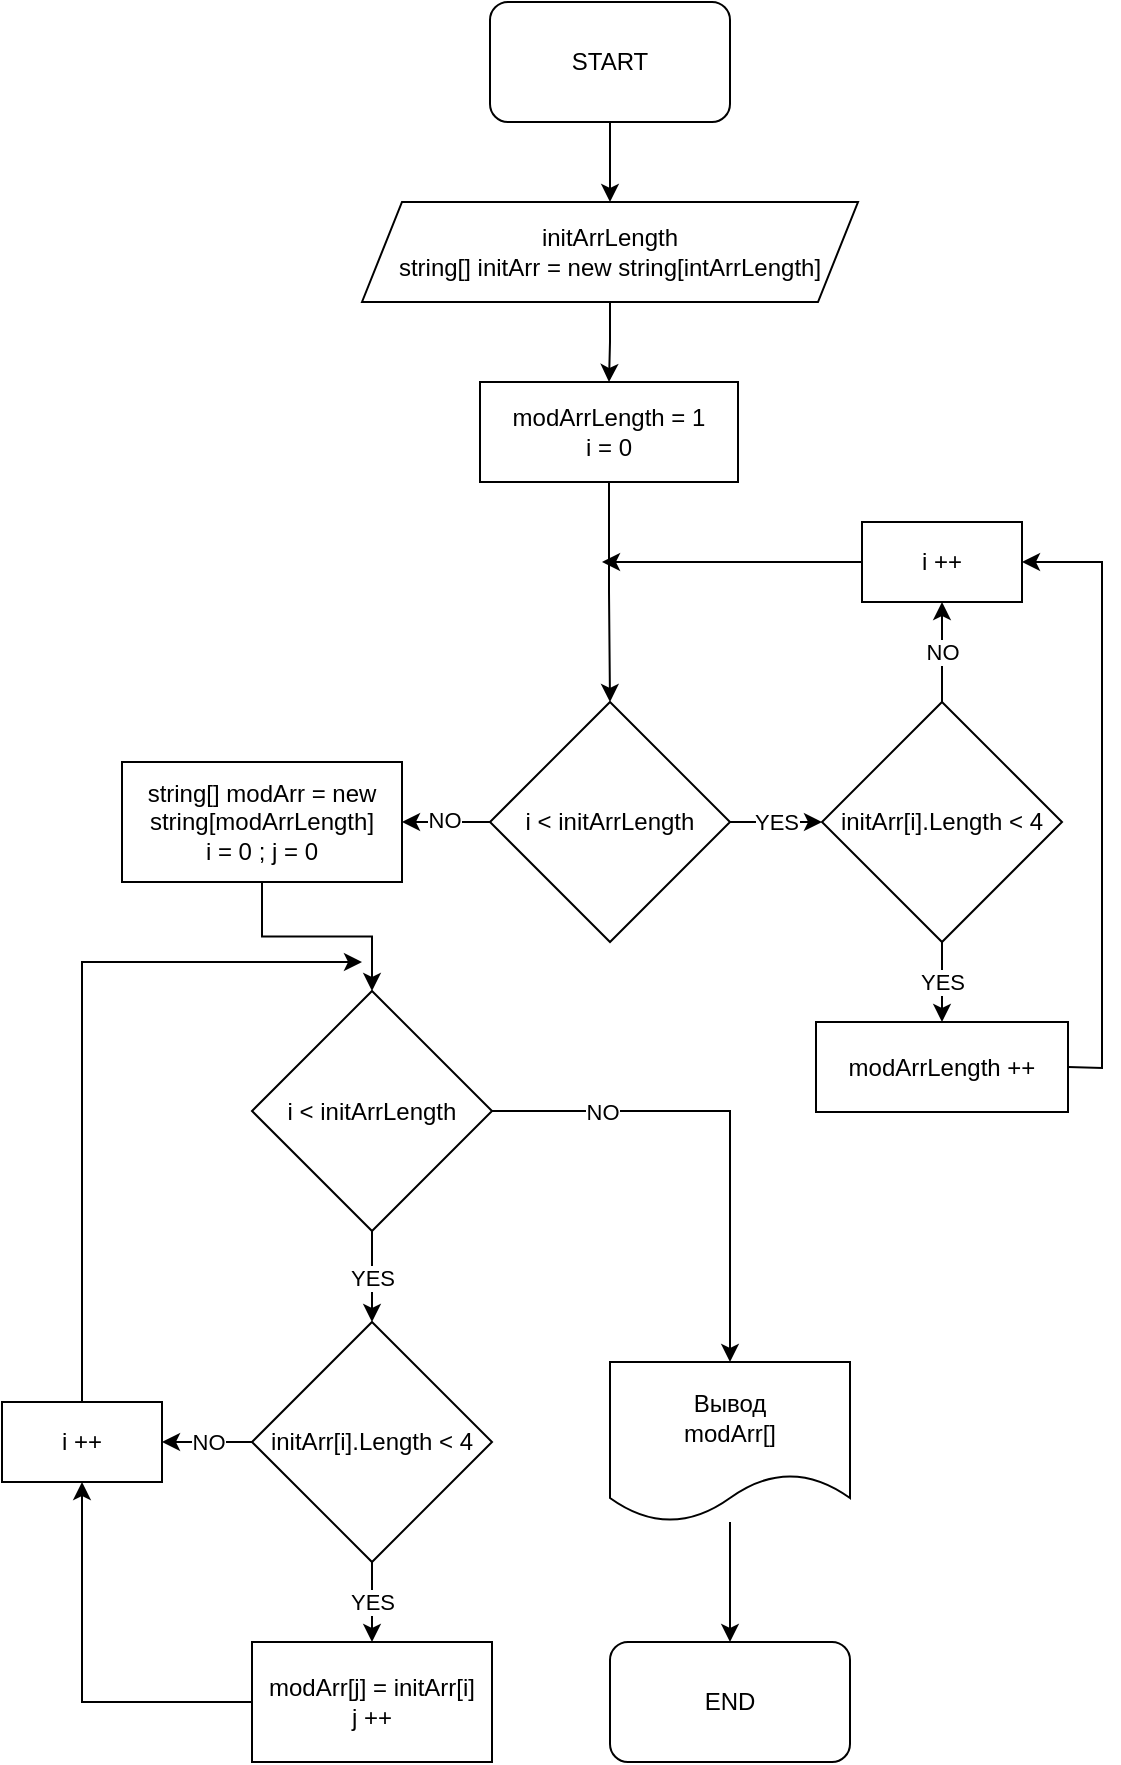 <mxfile version="24.4.0" type="device">
  <diagram name="Страница — 1" id="RrcYfVaWwaxr08F53ndg">
    <mxGraphModel dx="910" dy="418" grid="1" gridSize="10" guides="1" tooltips="1" connect="1" arrows="1" fold="1" page="1" pageScale="1" pageWidth="827" pageHeight="1169" math="0" shadow="0">
      <root>
        <mxCell id="0" />
        <mxCell id="1" parent="0" />
        <mxCell id="gCrWcAFxk7_VopviN0U1-4" value="" style="edgeStyle=orthogonalEdgeStyle;rounded=0;orthogonalLoop=1;jettySize=auto;html=1;" edge="1" parent="1" source="gCrWcAFxk7_VopviN0U1-1" target="gCrWcAFxk7_VopviN0U1-3">
          <mxGeometry relative="1" as="geometry" />
        </mxCell>
        <mxCell id="gCrWcAFxk7_VopviN0U1-1" value="START" style="rounded=1;whiteSpace=wrap;html=1;" vertex="1" parent="1">
          <mxGeometry x="354" y="30" width="120" height="60" as="geometry" />
        </mxCell>
        <mxCell id="gCrWcAFxk7_VopviN0U1-7" value="" style="edgeStyle=orthogonalEdgeStyle;rounded=0;orthogonalLoop=1;jettySize=auto;html=1;" edge="1" parent="1" source="gCrWcAFxk7_VopviN0U1-2" target="gCrWcAFxk7_VopviN0U1-6">
          <mxGeometry relative="1" as="geometry" />
        </mxCell>
        <mxCell id="gCrWcAFxk7_VopviN0U1-2" value="&lt;div&gt;&lt;div&gt;&lt;div&gt;modArrLength = 1&lt;/div&gt;&lt;div&gt;i = 0&lt;/div&gt;&lt;/div&gt;&lt;/div&gt;" style="rounded=0;whiteSpace=wrap;html=1;" vertex="1" parent="1">
          <mxGeometry x="349" y="220" width="129" height="50" as="geometry" />
        </mxCell>
        <mxCell id="gCrWcAFxk7_VopviN0U1-5" value="" style="edgeStyle=orthogonalEdgeStyle;rounded=0;orthogonalLoop=1;jettySize=auto;html=1;" edge="1" parent="1" source="gCrWcAFxk7_VopviN0U1-3" target="gCrWcAFxk7_VopviN0U1-2">
          <mxGeometry relative="1" as="geometry" />
        </mxCell>
        <mxCell id="gCrWcAFxk7_VopviN0U1-3" value="initArrLength&lt;div&gt;&lt;div&gt;&lt;div&gt;string[] initArr = new string[intArrLength]&lt;/div&gt;&lt;/div&gt;&lt;/div&gt;" style="shape=parallelogram;perimeter=parallelogramPerimeter;whiteSpace=wrap;html=1;fixedSize=1;" vertex="1" parent="1">
          <mxGeometry x="290" y="130" width="248" height="50" as="geometry" />
        </mxCell>
        <mxCell id="gCrWcAFxk7_VopviN0U1-11" value="" style="edgeStyle=orthogonalEdgeStyle;rounded=0;orthogonalLoop=1;jettySize=auto;html=1;" edge="1" parent="1" source="gCrWcAFxk7_VopviN0U1-6" target="gCrWcAFxk7_VopviN0U1-10">
          <mxGeometry relative="1" as="geometry" />
        </mxCell>
        <mxCell id="gCrWcAFxk7_VopviN0U1-23" value="NO" style="edgeLabel;html=1;align=center;verticalAlign=middle;resizable=0;points=[];" vertex="1" connectable="0" parent="gCrWcAFxk7_VopviN0U1-11">
          <mxGeometry x="0.058" y="-1" relative="1" as="geometry">
            <mxPoint as="offset" />
          </mxGeometry>
        </mxCell>
        <mxCell id="gCrWcAFxk7_VopviN0U1-13" value="YES" style="edgeStyle=orthogonalEdgeStyle;rounded=0;orthogonalLoop=1;jettySize=auto;html=1;" edge="1" parent="1" source="gCrWcAFxk7_VopviN0U1-6" target="gCrWcAFxk7_VopviN0U1-12">
          <mxGeometry relative="1" as="geometry" />
        </mxCell>
        <mxCell id="gCrWcAFxk7_VopviN0U1-6" value="i &amp;lt; initArrLength" style="rhombus;whiteSpace=wrap;html=1;rounded=0;" vertex="1" parent="1">
          <mxGeometry x="354" y="380" width="120" height="120" as="geometry" />
        </mxCell>
        <mxCell id="gCrWcAFxk7_VopviN0U1-25" value="" style="edgeStyle=orthogonalEdgeStyle;rounded=0;orthogonalLoop=1;jettySize=auto;html=1;entryX=0.5;entryY=0;entryDx=0;entryDy=0;" edge="1" parent="1" source="gCrWcAFxk7_VopviN0U1-10" target="gCrWcAFxk7_VopviN0U1-26">
          <mxGeometry relative="1" as="geometry">
            <mxPoint x="175.04" y="507.54" as="targetPoint" />
          </mxGeometry>
        </mxCell>
        <mxCell id="gCrWcAFxk7_VopviN0U1-10" value="string[] modArr = new string[modArrLength]&lt;div&gt;&lt;div&gt;i = 0 ; j = 0&lt;/div&gt;&lt;/div&gt;" style="whiteSpace=wrap;html=1;rounded=0;" vertex="1" parent="1">
          <mxGeometry x="170" y="410" width="140" height="60" as="geometry" />
        </mxCell>
        <mxCell id="gCrWcAFxk7_VopviN0U1-15" value="YES" style="edgeStyle=orthogonalEdgeStyle;rounded=0;orthogonalLoop=1;jettySize=auto;html=1;" edge="1" parent="1" source="gCrWcAFxk7_VopviN0U1-12" target="gCrWcAFxk7_VopviN0U1-14">
          <mxGeometry relative="1" as="geometry" />
        </mxCell>
        <mxCell id="gCrWcAFxk7_VopviN0U1-19" value="NO" style="edgeStyle=orthogonalEdgeStyle;rounded=0;orthogonalLoop=1;jettySize=auto;html=1;" edge="1" parent="1" source="gCrWcAFxk7_VopviN0U1-12" target="gCrWcAFxk7_VopviN0U1-18">
          <mxGeometry relative="1" as="geometry" />
        </mxCell>
        <mxCell id="gCrWcAFxk7_VopviN0U1-12" value="initArr[i].Length &amp;lt; 4" style="rhombus;whiteSpace=wrap;html=1;rounded=0;" vertex="1" parent="1">
          <mxGeometry x="520" y="380" width="120" height="120" as="geometry" />
        </mxCell>
        <mxCell id="gCrWcAFxk7_VopviN0U1-14" value="modArrLength ++" style="whiteSpace=wrap;html=1;rounded=0;" vertex="1" parent="1">
          <mxGeometry x="517" y="540" width="126" height="45" as="geometry" />
        </mxCell>
        <mxCell id="gCrWcAFxk7_VopviN0U1-16" value="" style="endArrow=classic;html=1;rounded=0;exitX=0;exitY=0.5;exitDx=0;exitDy=0;" edge="1" parent="1" source="gCrWcAFxk7_VopviN0U1-18">
          <mxGeometry width="50" height="50" relative="1" as="geometry">
            <mxPoint x="520" y="330" as="sourcePoint" />
            <mxPoint x="410" y="310" as="targetPoint" />
            <Array as="points" />
          </mxGeometry>
        </mxCell>
        <mxCell id="gCrWcAFxk7_VopviN0U1-17" value="" style="endArrow=classic;html=1;rounded=0;exitX=1;exitY=0.5;exitDx=0;exitDy=0;entryX=1;entryY=0.5;entryDx=0;entryDy=0;" edge="1" parent="1" source="gCrWcAFxk7_VopviN0U1-18" target="gCrWcAFxk7_VopviN0U1-18">
          <mxGeometry width="50" height="50" relative="1" as="geometry">
            <mxPoint x="400" y="330" as="sourcePoint" />
            <mxPoint x="420" y="290" as="targetPoint" />
            <Array as="points" />
          </mxGeometry>
        </mxCell>
        <mxCell id="gCrWcAFxk7_VopviN0U1-20" value="" style="endArrow=classic;html=1;rounded=0;exitX=1;exitY=0.5;exitDx=0;exitDy=0;" edge="1" parent="1" source="gCrWcAFxk7_VopviN0U1-14" target="gCrWcAFxk7_VopviN0U1-18">
          <mxGeometry width="50" height="50" relative="1" as="geometry">
            <mxPoint x="674" y="555" as="sourcePoint" />
            <mxPoint x="420" y="290" as="targetPoint" />
            <Array as="points">
              <mxPoint x="660" y="563" />
              <mxPoint x="660" y="310" />
            </Array>
          </mxGeometry>
        </mxCell>
        <mxCell id="gCrWcAFxk7_VopviN0U1-18" value="i ++" style="whiteSpace=wrap;html=1;rounded=0;" vertex="1" parent="1">
          <mxGeometry x="540" y="290" width="80" height="40" as="geometry" />
        </mxCell>
        <mxCell id="gCrWcAFxk7_VopviN0U1-36" value="NO" style="edgeStyle=orthogonalEdgeStyle;rounded=0;orthogonalLoop=1;jettySize=auto;html=1;" edge="1" parent="1" source="gCrWcAFxk7_VopviN0U1-26" target="gCrWcAFxk7_VopviN0U1-35">
          <mxGeometry x="-0.55" relative="1" as="geometry">
            <mxPoint as="offset" />
          </mxGeometry>
        </mxCell>
        <mxCell id="gCrWcAFxk7_VopviN0U1-26" value="i &amp;lt; initArrLength" style="rhombus;whiteSpace=wrap;html=1;rounded=0;" vertex="1" parent="1">
          <mxGeometry x="235" y="524.5" width="120" height="120" as="geometry" />
        </mxCell>
        <mxCell id="gCrWcAFxk7_VopviN0U1-30" value="YES" style="edgeStyle=orthogonalEdgeStyle;rounded=0;orthogonalLoop=1;jettySize=auto;html=1;" edge="1" parent="1" source="gCrWcAFxk7_VopviN0U1-27" target="gCrWcAFxk7_VopviN0U1-29">
          <mxGeometry relative="1" as="geometry" />
        </mxCell>
        <mxCell id="gCrWcAFxk7_VopviN0U1-32" value="NO" style="edgeStyle=orthogonalEdgeStyle;rounded=0;orthogonalLoop=1;jettySize=auto;html=1;" edge="1" parent="1" source="gCrWcAFxk7_VopviN0U1-27" target="gCrWcAFxk7_VopviN0U1-31">
          <mxGeometry relative="1" as="geometry" />
        </mxCell>
        <mxCell id="gCrWcAFxk7_VopviN0U1-27" value="initArr[i].Length &amp;lt; 4" style="rhombus;whiteSpace=wrap;html=1;rounded=0;" vertex="1" parent="1">
          <mxGeometry x="235" y="690" width="120" height="120" as="geometry" />
        </mxCell>
        <mxCell id="gCrWcAFxk7_VopviN0U1-28" value="YES" style="endArrow=classic;html=1;rounded=0;exitX=0.5;exitY=1;exitDx=0;exitDy=0;entryX=0.5;entryY=0;entryDx=0;entryDy=0;" edge="1" parent="1" source="gCrWcAFxk7_VopviN0U1-26" target="gCrWcAFxk7_VopviN0U1-27">
          <mxGeometry width="50" height="50" relative="1" as="geometry">
            <mxPoint x="280" y="520" as="sourcePoint" />
            <mxPoint x="330" y="470" as="targetPoint" />
          </mxGeometry>
        </mxCell>
        <mxCell id="gCrWcAFxk7_VopviN0U1-29" value="modArr[j] = initArr[i]&lt;div&gt;j ++&lt;/div&gt;" style="whiteSpace=wrap;html=1;rounded=0;" vertex="1" parent="1">
          <mxGeometry x="235" y="850" width="120" height="60" as="geometry" />
        </mxCell>
        <mxCell id="gCrWcAFxk7_VopviN0U1-31" value="i ++" style="whiteSpace=wrap;html=1;rounded=0;" vertex="1" parent="1">
          <mxGeometry x="110" y="730" width="80" height="40" as="geometry" />
        </mxCell>
        <mxCell id="gCrWcAFxk7_VopviN0U1-33" value="" style="endArrow=classic;html=1;rounded=0;exitX=0;exitY=0.5;exitDx=0;exitDy=0;entryX=0.5;entryY=1;entryDx=0;entryDy=0;" edge="1" parent="1" source="gCrWcAFxk7_VopviN0U1-29" target="gCrWcAFxk7_VopviN0U1-31">
          <mxGeometry width="50" height="50" relative="1" as="geometry">
            <mxPoint x="280" y="760" as="sourcePoint" />
            <mxPoint x="330" y="710" as="targetPoint" />
            <Array as="points">
              <mxPoint x="150" y="880" />
            </Array>
          </mxGeometry>
        </mxCell>
        <mxCell id="gCrWcAFxk7_VopviN0U1-34" value="" style="endArrow=classic;html=1;rounded=0;exitX=0.5;exitY=0;exitDx=0;exitDy=0;" edge="1" parent="1" source="gCrWcAFxk7_VopviN0U1-31">
          <mxGeometry width="50" height="50" relative="1" as="geometry">
            <mxPoint x="280" y="680" as="sourcePoint" />
            <mxPoint x="290" y="510" as="targetPoint" />
            <Array as="points">
              <mxPoint x="150" y="510" />
            </Array>
          </mxGeometry>
        </mxCell>
        <mxCell id="gCrWcAFxk7_VopviN0U1-38" value="" style="edgeStyle=orthogonalEdgeStyle;rounded=0;orthogonalLoop=1;jettySize=auto;html=1;" edge="1" parent="1" source="gCrWcAFxk7_VopviN0U1-35" target="gCrWcAFxk7_VopviN0U1-37">
          <mxGeometry relative="1" as="geometry" />
        </mxCell>
        <mxCell id="gCrWcAFxk7_VopviN0U1-35" value="Вывод&lt;div&gt;modArr[]&lt;/div&gt;" style="shape=document;whiteSpace=wrap;html=1;boundedLbl=1;rounded=0;" vertex="1" parent="1">
          <mxGeometry x="414" y="710" width="120" height="80" as="geometry" />
        </mxCell>
        <mxCell id="gCrWcAFxk7_VopviN0U1-37" value="END" style="rounded=1;whiteSpace=wrap;html=1;" vertex="1" parent="1">
          <mxGeometry x="414" y="850" width="120" height="60" as="geometry" />
        </mxCell>
      </root>
    </mxGraphModel>
  </diagram>
</mxfile>
